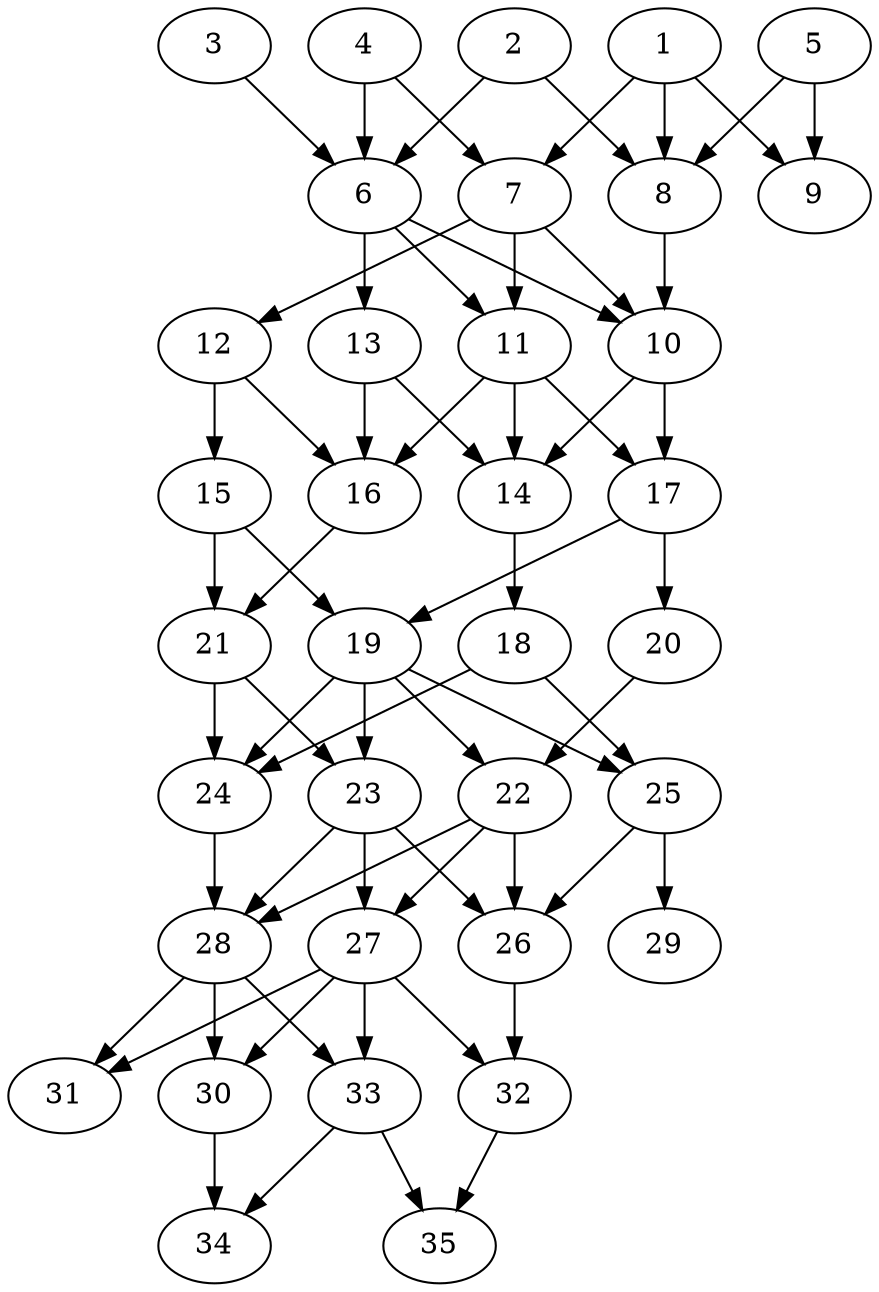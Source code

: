 // DAG automatically generated by daggen at Thu Oct  3 14:05:36 2019
// ./daggen --dot -n 35 --ccr 0.5 --fat 0.5 --regular 0.9 --density 0.6 --mindata 5242880 --maxdata 52428800 
digraph G {
  1 [size="12085248", alpha="0.06", expect_size="6042624"] 
  1 -> 7 [size ="6042624"]
  1 -> 8 [size ="6042624"]
  1 -> 9 [size ="6042624"]
  2 [size="39471104", alpha="0.04", expect_size="19735552"] 
  2 -> 6 [size ="19735552"]
  2 -> 8 [size ="19735552"]
  3 [size="62844928", alpha="0.03", expect_size="31422464"] 
  3 -> 6 [size ="31422464"]
  4 [size="56793088", alpha="0.00", expect_size="28396544"] 
  4 -> 6 [size ="28396544"]
  4 -> 7 [size ="28396544"]
  5 [size="66234368", alpha="0.06", expect_size="33117184"] 
  5 -> 8 [size ="33117184"]
  5 -> 9 [size ="33117184"]
  6 [size="60368896", alpha="0.17", expect_size="30184448"] 
  6 -> 10 [size ="30184448"]
  6 -> 11 [size ="30184448"]
  6 -> 13 [size ="30184448"]
  7 [size="68421632", alpha="0.18", expect_size="34210816"] 
  7 -> 10 [size ="34210816"]
  7 -> 11 [size ="34210816"]
  7 -> 12 [size ="34210816"]
  8 [size="22198272", alpha="0.19", expect_size="11099136"] 
  8 -> 10 [size ="11099136"]
  9 [size="64948224", alpha="0.03", expect_size="32474112"] 
  10 [size="75450368", alpha="0.05", expect_size="37725184"] 
  10 -> 14 [size ="37725184"]
  10 -> 17 [size ="37725184"]
  11 [size="83011584", alpha="0.16", expect_size="41505792"] 
  11 -> 14 [size ="41505792"]
  11 -> 16 [size ="41505792"]
  11 -> 17 [size ="41505792"]
  12 [size="16652288", alpha="0.03", expect_size="8326144"] 
  12 -> 15 [size ="8326144"]
  12 -> 16 [size ="8326144"]
  13 [size="35334144", alpha="0.13", expect_size="17667072"] 
  13 -> 14 [size ="17667072"]
  13 -> 16 [size ="17667072"]
  14 [size="47732736", alpha="0.01", expect_size="23866368"] 
  14 -> 18 [size ="23866368"]
  15 [size="48025600", alpha="0.08", expect_size="24012800"] 
  15 -> 19 [size ="24012800"]
  15 -> 21 [size ="24012800"]
  16 [size="78043136", alpha="0.14", expect_size="39021568"] 
  16 -> 21 [size ="39021568"]
  17 [size="63258624", alpha="0.07", expect_size="31629312"] 
  17 -> 19 [size ="31629312"]
  17 -> 20 [size ="31629312"]
  18 [size="53055488", alpha="0.10", expect_size="26527744"] 
  18 -> 24 [size ="26527744"]
  18 -> 25 [size ="26527744"]
  19 [size="49369088", alpha="0.17", expect_size="24684544"] 
  19 -> 22 [size ="24684544"]
  19 -> 23 [size ="24684544"]
  19 -> 24 [size ="24684544"]
  19 -> 25 [size ="24684544"]
  20 [size="63059968", alpha="0.12", expect_size="31529984"] 
  20 -> 22 [size ="31529984"]
  21 [size="88107008", alpha="0.08", expect_size="44053504"] 
  21 -> 23 [size ="44053504"]
  21 -> 24 [size ="44053504"]
  22 [size="68800512", alpha="0.10", expect_size="34400256"] 
  22 -> 26 [size ="34400256"]
  22 -> 27 [size ="34400256"]
  22 -> 28 [size ="34400256"]
  23 [size="82626560", alpha="0.02", expect_size="41313280"] 
  23 -> 26 [size ="41313280"]
  23 -> 27 [size ="41313280"]
  23 -> 28 [size ="41313280"]
  24 [size="51245056", alpha="0.05", expect_size="25622528"] 
  24 -> 28 [size ="25622528"]
  25 [size="56893440", alpha="0.19", expect_size="28446720"] 
  25 -> 26 [size ="28446720"]
  25 -> 29 [size ="28446720"]
  26 [size="94068736", alpha="0.04", expect_size="47034368"] 
  26 -> 32 [size ="47034368"]
  27 [size="65490944", alpha="0.01", expect_size="32745472"] 
  27 -> 30 [size ="32745472"]
  27 -> 31 [size ="32745472"]
  27 -> 32 [size ="32745472"]
  27 -> 33 [size ="32745472"]
  28 [size="96165888", alpha="0.01", expect_size="48082944"] 
  28 -> 30 [size ="48082944"]
  28 -> 31 [size ="48082944"]
  28 -> 33 [size ="48082944"]
  29 [size="48685056", alpha="0.12", expect_size="24342528"] 
  30 [size="35833856", alpha="0.17", expect_size="17916928"] 
  30 -> 34 [size ="17916928"]
  31 [size="94554112", alpha="0.18", expect_size="47277056"] 
  32 [size="37705728", alpha="0.20", expect_size="18852864"] 
  32 -> 35 [size ="18852864"]
  33 [size="83015680", alpha="0.06", expect_size="41507840"] 
  33 -> 34 [size ="41507840"]
  33 -> 35 [size ="41507840"]
  34 [size="94101504", alpha="0.01", expect_size="47050752"] 
  35 [size="22900736", alpha="0.04", expect_size="11450368"] 
}

